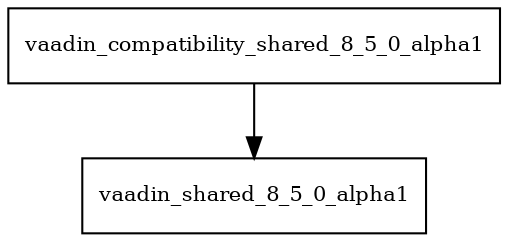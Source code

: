 digraph vaadin_compatibility_shared_8_5_0_alpha1_dependencies {
  node [shape = box, fontsize=10.0];
  vaadin_compatibility_shared_8_5_0_alpha1 -> vaadin_shared_8_5_0_alpha1;
}
